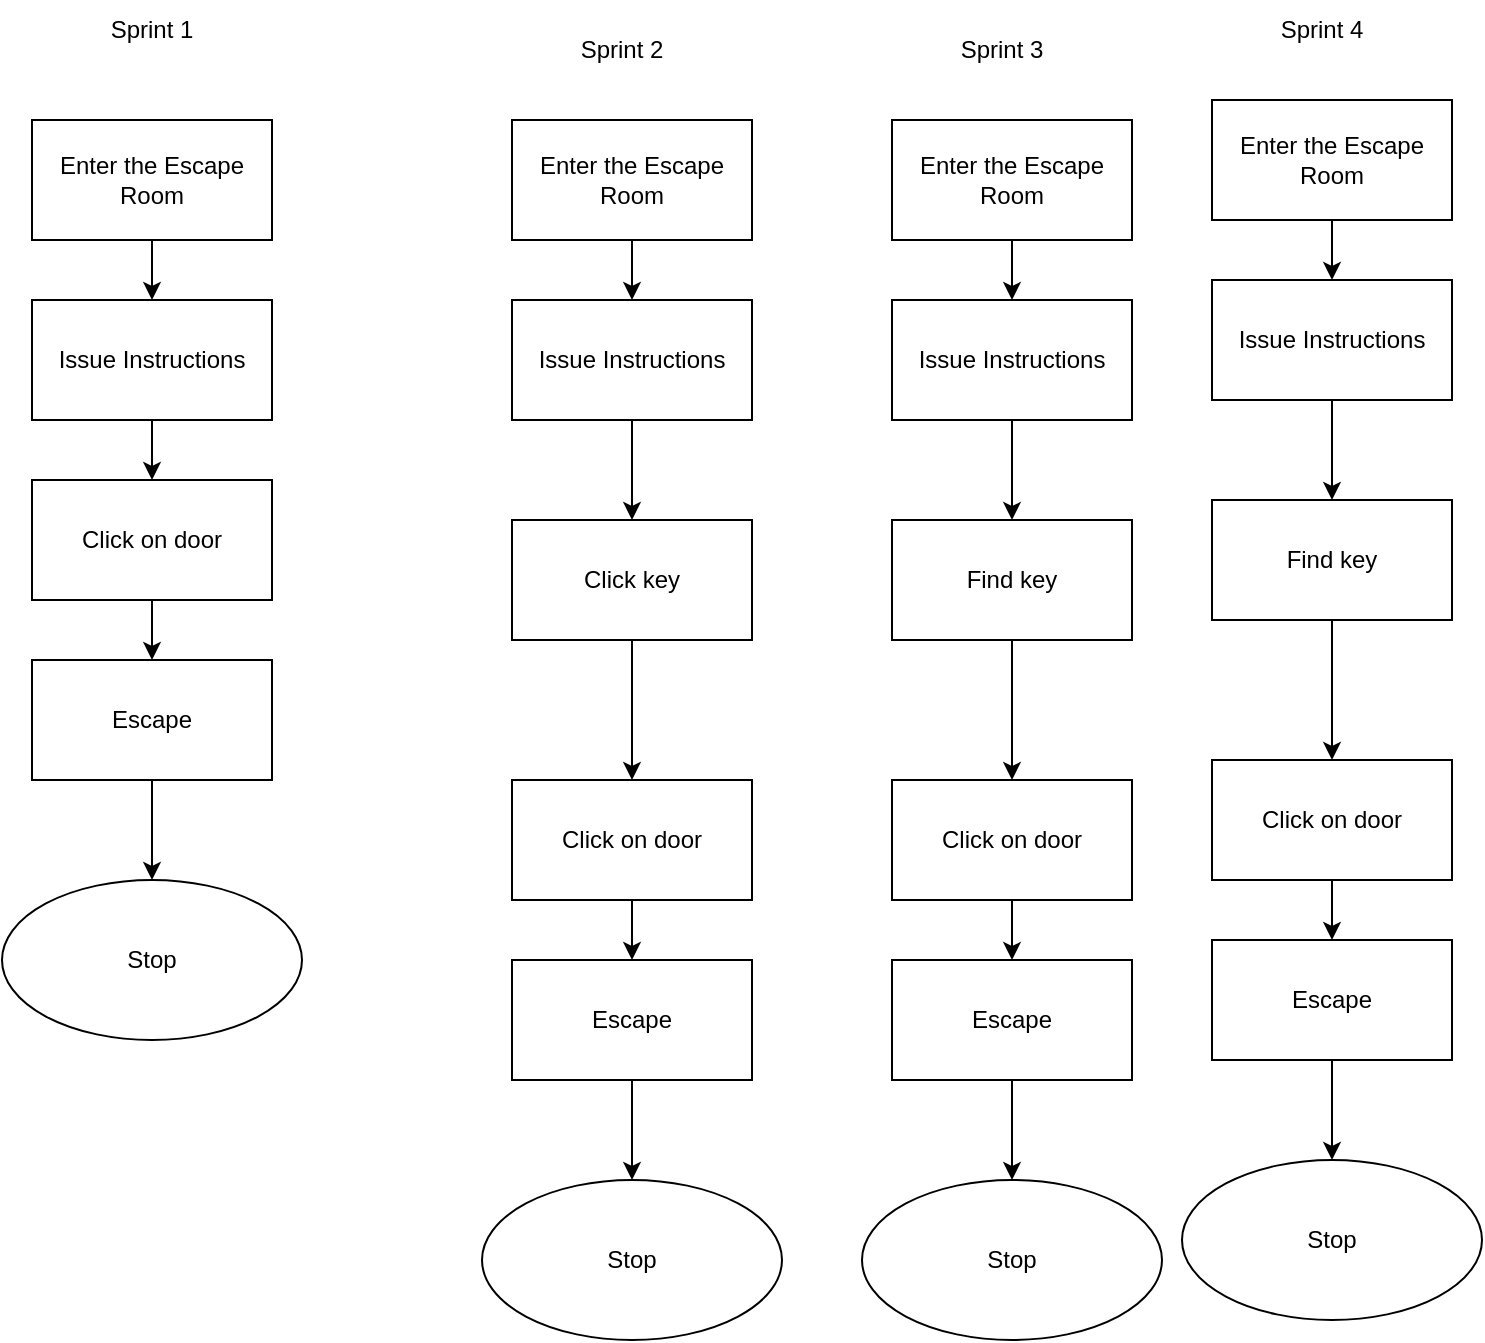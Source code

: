 <mxfile>
    <diagram id="fhB0NKE0G9mD-TUjnGLw" name="Page-1">
        <mxGraphModel dx="1147" dy="1744" grid="1" gridSize="10" guides="1" tooltips="1" connect="1" arrows="1" fold="1" page="1" pageScale="1" pageWidth="850" pageHeight="1100" math="0" shadow="0">
            <root>
                <mxCell id="0"/>
                <mxCell id="1" parent="0"/>
                <mxCell id="12" value="" style="edgeStyle=none;html=1;entryX=0.5;entryY=0;entryDx=0;entryDy=0;" edge="1" parent="1" source="13" target="20">
                    <mxGeometry relative="1" as="geometry"/>
                </mxCell>
                <mxCell id="13" value="Enter the Escape Room" style="rounded=0;whiteSpace=wrap;html=1;" vertex="1" parent="1">
                    <mxGeometry x="275" y="30" width="120" height="60" as="geometry"/>
                </mxCell>
                <mxCell id="14" value="" style="edgeStyle=none;html=1;" edge="1" parent="1" source="15" target="17">
                    <mxGeometry relative="1" as="geometry"/>
                </mxCell>
                <mxCell id="15" value="Click on door" style="rounded=0;whiteSpace=wrap;html=1;" vertex="1" parent="1">
                    <mxGeometry x="275" y="360" width="120" height="60" as="geometry"/>
                </mxCell>
                <mxCell id="16" value="" style="edgeStyle=none;html=1;" edge="1" parent="1" source="17" target="18">
                    <mxGeometry relative="1" as="geometry"/>
                </mxCell>
                <mxCell id="17" value="Escape" style="rounded=0;whiteSpace=wrap;html=1;" vertex="1" parent="1">
                    <mxGeometry x="275" y="450" width="120" height="60" as="geometry"/>
                </mxCell>
                <mxCell id="18" value="Stop" style="ellipse;whiteSpace=wrap;html=1;rounded=0;" vertex="1" parent="1">
                    <mxGeometry x="260" y="560" width="150" height="80" as="geometry"/>
                </mxCell>
                <mxCell id="19" value="" style="edgeStyle=none;html=1;" edge="1" parent="1" source="20">
                    <mxGeometry relative="1" as="geometry">
                        <mxPoint x="335" y="230" as="targetPoint"/>
                    </mxGeometry>
                </mxCell>
                <mxCell id="20" value="Issue Instructions" style="rounded=0;whiteSpace=wrap;html=1;" vertex="1" parent="1">
                    <mxGeometry x="275" y="120" width="120" height="60" as="geometry"/>
                </mxCell>
                <mxCell id="21" value="Sprint 2" style="text;strokeColor=none;align=center;fillColor=none;html=1;verticalAlign=middle;whiteSpace=wrap;rounded=0;" vertex="1" parent="1">
                    <mxGeometry x="300" y="-20" width="60" height="30" as="geometry"/>
                </mxCell>
                <mxCell id="23" value="" style="group" vertex="1" connectable="0" parent="1">
                    <mxGeometry x="20" y="-30" width="150" height="520" as="geometry"/>
                </mxCell>
                <mxCell id="2" value="Enter the Escape Room" style="rounded=0;whiteSpace=wrap;html=1;" parent="23" vertex="1">
                    <mxGeometry x="15" y="60" width="120" height="60" as="geometry"/>
                </mxCell>
                <mxCell id="3" value="Click on door" style="rounded=0;whiteSpace=wrap;html=1;" parent="23" vertex="1">
                    <mxGeometry x="15" y="240" width="120" height="60" as="geometry"/>
                </mxCell>
                <mxCell id="6" value="Escape" style="rounded=0;whiteSpace=wrap;html=1;" parent="23" vertex="1">
                    <mxGeometry x="15" y="330" width="120" height="60" as="geometry"/>
                </mxCell>
                <mxCell id="7" value="" style="edgeStyle=none;html=1;" parent="23" source="3" target="6" edge="1">
                    <mxGeometry relative="1" as="geometry"/>
                </mxCell>
                <mxCell id="8" value="Stop" style="ellipse;whiteSpace=wrap;html=1;rounded=0;" parent="23" vertex="1">
                    <mxGeometry y="440" width="150" height="80" as="geometry"/>
                </mxCell>
                <mxCell id="9" value="" style="edgeStyle=none;html=1;" parent="23" source="6" target="8" edge="1">
                    <mxGeometry relative="1" as="geometry"/>
                </mxCell>
                <mxCell id="11" value="" style="edgeStyle=none;html=1;" parent="23" source="10" target="3" edge="1">
                    <mxGeometry relative="1" as="geometry"/>
                </mxCell>
                <mxCell id="10" value="Issue Instructions" style="rounded=0;whiteSpace=wrap;html=1;" parent="23" vertex="1">
                    <mxGeometry x="15" y="150" width="120" height="60" as="geometry"/>
                </mxCell>
                <mxCell id="4" value="" style="edgeStyle=none;html=1;entryX=0.5;entryY=0;entryDx=0;entryDy=0;" parent="23" source="2" target="10" edge="1">
                    <mxGeometry relative="1" as="geometry"/>
                </mxCell>
                <mxCell id="22" value="Sprint 1" style="text;strokeColor=none;align=center;fillColor=none;html=1;verticalAlign=middle;whiteSpace=wrap;rounded=0;" vertex="1" parent="23">
                    <mxGeometry x="45" width="60" height="30" as="geometry"/>
                </mxCell>
                <mxCell id="26" value="" style="edgeStyle=none;html=1;" edge="1" parent="1" source="24" target="15">
                    <mxGeometry relative="1" as="geometry"/>
                </mxCell>
                <mxCell id="24" value="Click key" style="rounded=0;whiteSpace=wrap;html=1;" vertex="1" parent="1">
                    <mxGeometry x="275" y="230" width="120" height="60" as="geometry"/>
                </mxCell>
                <mxCell id="27" value="" style="edgeStyle=none;html=1;entryX=0.5;entryY=0;entryDx=0;entryDy=0;" edge="1" parent="1" source="28" target="35">
                    <mxGeometry relative="1" as="geometry"/>
                </mxCell>
                <mxCell id="28" value="Enter the Escape Room" style="rounded=0;whiteSpace=wrap;html=1;" vertex="1" parent="1">
                    <mxGeometry x="465" y="30" width="120" height="60" as="geometry"/>
                </mxCell>
                <mxCell id="29" value="" style="edgeStyle=none;html=1;" edge="1" parent="1" source="30" target="32">
                    <mxGeometry relative="1" as="geometry"/>
                </mxCell>
                <mxCell id="30" value="Click on door" style="rounded=0;whiteSpace=wrap;html=1;" vertex="1" parent="1">
                    <mxGeometry x="465" y="360" width="120" height="60" as="geometry"/>
                </mxCell>
                <mxCell id="31" value="" style="edgeStyle=none;html=1;" edge="1" parent="1" source="32" target="33">
                    <mxGeometry relative="1" as="geometry"/>
                </mxCell>
                <mxCell id="32" value="Escape" style="rounded=0;whiteSpace=wrap;html=1;" vertex="1" parent="1">
                    <mxGeometry x="465" y="450" width="120" height="60" as="geometry"/>
                </mxCell>
                <mxCell id="33" value="Stop" style="ellipse;whiteSpace=wrap;html=1;rounded=0;" vertex="1" parent="1">
                    <mxGeometry x="450" y="560" width="150" height="80" as="geometry"/>
                </mxCell>
                <mxCell id="34" value="" style="edgeStyle=none;html=1;" edge="1" parent="1" source="35">
                    <mxGeometry relative="1" as="geometry">
                        <mxPoint x="525" y="230" as="targetPoint"/>
                    </mxGeometry>
                </mxCell>
                <mxCell id="35" value="Issue Instructions" style="rounded=0;whiteSpace=wrap;html=1;" vertex="1" parent="1">
                    <mxGeometry x="465" y="120" width="120" height="60" as="geometry"/>
                </mxCell>
                <mxCell id="36" value="Sprint 3" style="text;strokeColor=none;align=center;fillColor=none;html=1;verticalAlign=middle;whiteSpace=wrap;rounded=0;" vertex="1" parent="1">
                    <mxGeometry x="490" y="-20" width="60" height="30" as="geometry"/>
                </mxCell>
                <mxCell id="37" value="" style="edgeStyle=none;html=1;" edge="1" parent="1" source="38" target="30">
                    <mxGeometry relative="1" as="geometry"/>
                </mxCell>
                <mxCell id="38" value="Find key" style="rounded=0;whiteSpace=wrap;html=1;" vertex="1" parent="1">
                    <mxGeometry x="465" y="230" width="120" height="60" as="geometry"/>
                </mxCell>
                <mxCell id="39" value="" style="edgeStyle=none;html=1;entryX=0.5;entryY=0;entryDx=0;entryDy=0;" edge="1" parent="1" source="40" target="47">
                    <mxGeometry relative="1" as="geometry"/>
                </mxCell>
                <mxCell id="40" value="Enter the Escape Room" style="rounded=0;whiteSpace=wrap;html=1;" vertex="1" parent="1">
                    <mxGeometry x="625" y="20" width="120" height="60" as="geometry"/>
                </mxCell>
                <mxCell id="41" value="" style="edgeStyle=none;html=1;" edge="1" parent="1" source="42" target="44">
                    <mxGeometry relative="1" as="geometry"/>
                </mxCell>
                <mxCell id="42" value="Click on door" style="rounded=0;whiteSpace=wrap;html=1;" vertex="1" parent="1">
                    <mxGeometry x="625" y="350" width="120" height="60" as="geometry"/>
                </mxCell>
                <mxCell id="43" value="" style="edgeStyle=none;html=1;" edge="1" parent="1" source="44" target="45">
                    <mxGeometry relative="1" as="geometry"/>
                </mxCell>
                <mxCell id="44" value="Escape" style="rounded=0;whiteSpace=wrap;html=1;" vertex="1" parent="1">
                    <mxGeometry x="625" y="440" width="120" height="60" as="geometry"/>
                </mxCell>
                <mxCell id="45" value="Stop" style="ellipse;whiteSpace=wrap;html=1;rounded=0;" vertex="1" parent="1">
                    <mxGeometry x="610" y="550" width="150" height="80" as="geometry"/>
                </mxCell>
                <mxCell id="46" value="" style="edgeStyle=none;html=1;" edge="1" parent="1" source="47">
                    <mxGeometry relative="1" as="geometry">
                        <mxPoint x="685" y="220" as="targetPoint"/>
                    </mxGeometry>
                </mxCell>
                <mxCell id="47" value="Issue Instructions" style="rounded=0;whiteSpace=wrap;html=1;" vertex="1" parent="1">
                    <mxGeometry x="625" y="110" width="120" height="60" as="geometry"/>
                </mxCell>
                <mxCell id="48" value="Sprint 4" style="text;strokeColor=none;align=center;fillColor=none;html=1;verticalAlign=middle;whiteSpace=wrap;rounded=0;" vertex="1" parent="1">
                    <mxGeometry x="650" y="-30" width="60" height="30" as="geometry"/>
                </mxCell>
                <mxCell id="49" value="" style="edgeStyle=none;html=1;" edge="1" parent="1" source="50" target="42">
                    <mxGeometry relative="1" as="geometry"/>
                </mxCell>
                <mxCell id="50" value="Find key" style="rounded=0;whiteSpace=wrap;html=1;" vertex="1" parent="1">
                    <mxGeometry x="625" y="220" width="120" height="60" as="geometry"/>
                </mxCell>
            </root>
        </mxGraphModel>
    </diagram>
</mxfile>
